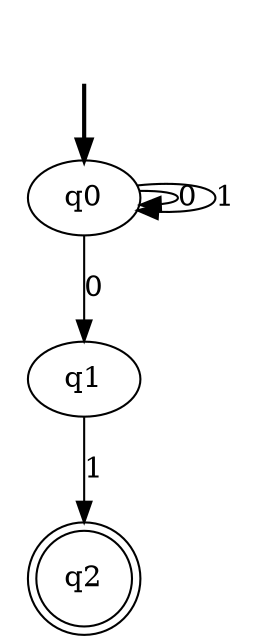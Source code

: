 digraph {
	fake0 [style=invisible]
	q1
	q2 [shape=doublecircle]
	q0 [root=true]
	fake0 -> q0 [style=bold]
	q0 -> q1 [label=0]
	q0 -> q0 [label=0]
	q0 -> q0 [label=1]
	q1 -> q2 [label=1]
}
